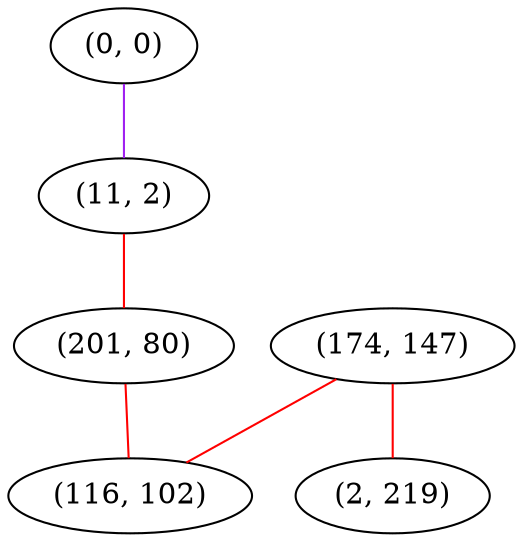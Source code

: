 graph "" {
"(0, 0)";
"(174, 147)";
"(11, 2)";
"(201, 80)";
"(116, 102)";
"(2, 219)";
"(0, 0)" -- "(11, 2)"  [color=purple, key=0, weight=4];
"(174, 147)" -- "(2, 219)"  [color=red, key=0, weight=1];
"(174, 147)" -- "(116, 102)"  [color=red, key=0, weight=1];
"(11, 2)" -- "(201, 80)"  [color=red, key=0, weight=1];
"(201, 80)" -- "(116, 102)"  [color=red, key=0, weight=1];
}
